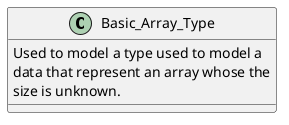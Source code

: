 @startuml

class Basic_Array_Type
{
  Used to model a type used to model a
  data that represent an array whose the
  size is unknown.
}

@enduml